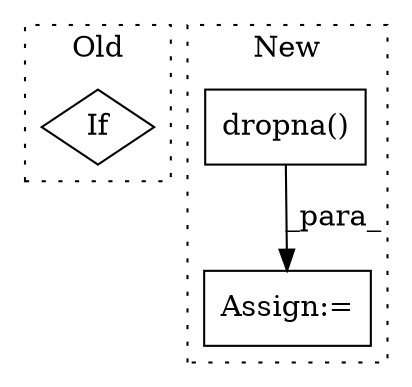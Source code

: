 digraph G {
subgraph cluster0 {
1 [label="If" a="96" s="4225" l="3" shape="diamond"];
label = "Old";
style="dotted";
}
subgraph cluster1 {
2 [label="dropna()" a="75" s="4212" l="21" shape="box"];
3 [label="Assign:=" a="68" s="4209" l="3" shape="box"];
label = "New";
style="dotted";
}
2 -> 3 [label="_para_"];
}